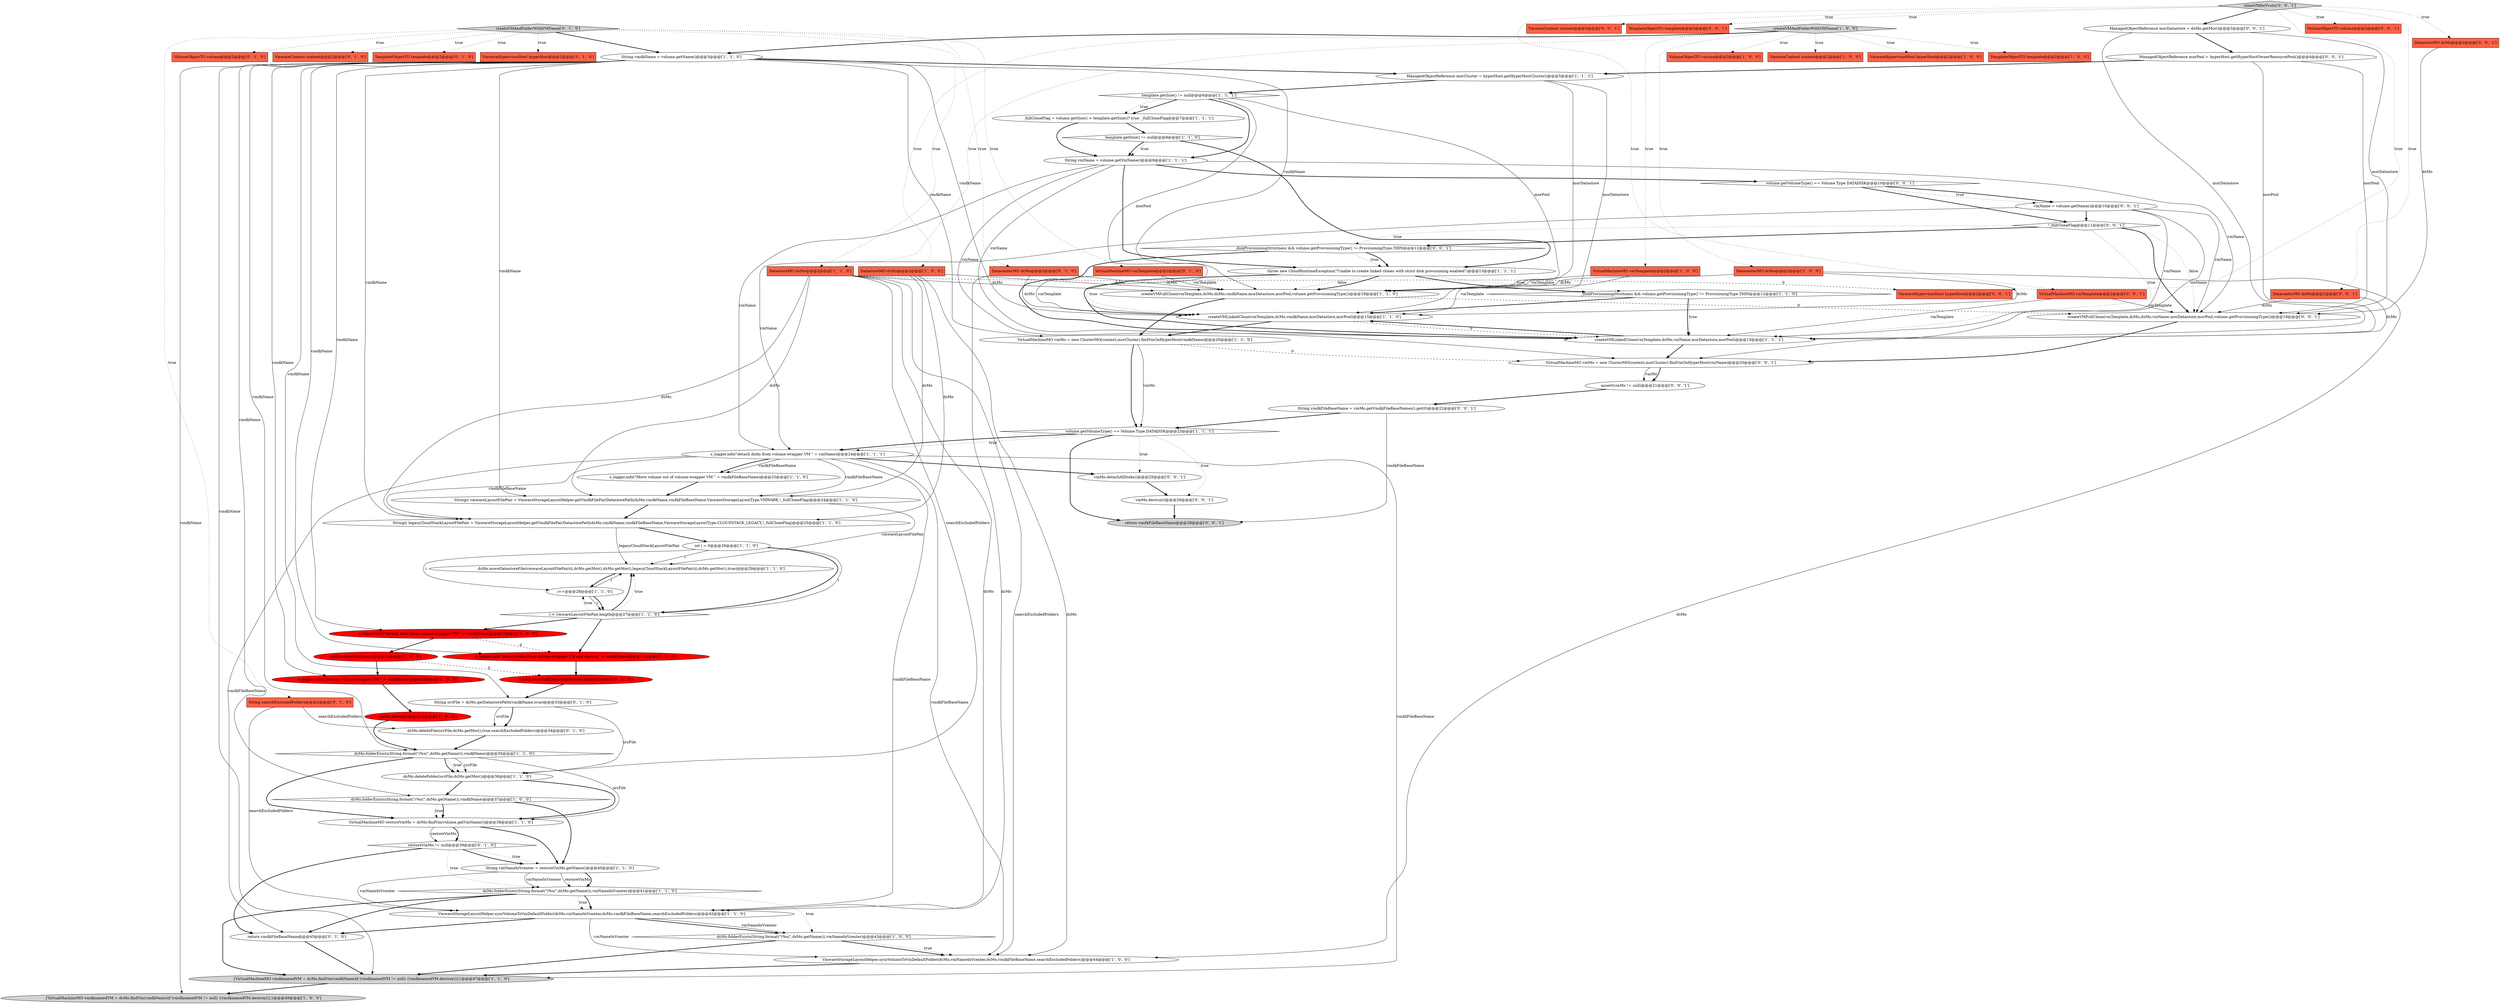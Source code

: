 digraph {
56 [style = filled, label = "VmwareContext context@@@2@@@['0', '1', '0']", fillcolor = tomato, shape = box image = "AAA0AAABBB2BBB"];
41 [style = filled, label = "i++@@@28@@@['1', '1', '0']", fillcolor = white, shape = ellipse image = "AAA0AAABBB1BBB"];
50 [style = filled, label = "vmMo.detachAllDisksAndDestroy()@@@32@@@['0', '1', '0']", fillcolor = red, shape = ellipse image = "AAA1AAABBB2BBB"];
7 [style = filled, label = "template.getSize() != null@@@6@@@['1', '1', '1']", fillcolor = white, shape = diamond image = "AAA0AAABBB1BBB"];
6 [style = filled, label = "createVMFullClone(vmTemplate,dcMo,dsMo,vmdkName,morDatastore,morPool,volume.getProvisioningType())@@@18@@@['1', '1', '0']", fillcolor = white, shape = ellipse image = "AAA0AAABBB1BBB"];
72 [style = filled, label = "vmMo.destroy()@@@26@@@['0', '0', '1']", fillcolor = white, shape = ellipse image = "AAA0AAABBB3BBB"];
14 [style = filled, label = "VirtualMachineMO vmMo = new ClusterMO(context,morCluster).findVmOnHyperHost(vmdkName)@@@20@@@['1', '1', '0']", fillcolor = white, shape = ellipse image = "AAA0AAABBB1BBB"];
31 [style = filled, label = "template.getSize() != null@@@8@@@['1', '1', '0']", fillcolor = white, shape = diamond image = "AAA0AAABBB1BBB"];
16 [style = filled, label = "createVMLinkedClone(vmTemplate,dcMo,vmdkName,morDatastore,morPool)@@@15@@@['1', '1', '0']", fillcolor = white, shape = ellipse image = "AAA0AAABBB1BBB"];
40 [style = filled, label = "dsMo.folderExists(String.format(\"(%s(\",dsMo.getName()),vmdkName)@@@35@@@['1', '1', '0']", fillcolor = white, shape = diamond image = "AAA0AAABBB1BBB"];
43 [style = filled, label = "createVMLinkedClone(vmTemplate,dcMo,vmName,morDatastore,morPool)@@@15@@@['1', '1', '1']", fillcolor = white, shape = ellipse image = "AAA0AAABBB1BBB"];
71 [style = filled, label = "ManagedObjectReference morDatastore = dsMo.getMor()@@@3@@@['0', '0', '1']", fillcolor = white, shape = ellipse image = "AAA0AAABBB3BBB"];
10 [style = filled, label = "_diskProvisioningStrictness && volume.getProvisioningType() != ProvisioningType.THIN@@@12@@@['1', '1', '0']", fillcolor = white, shape = diamond image = "AAA0AAABBB1BBB"];
47 [style = filled, label = "return vmdkFileBaseName@@@45@@@['0', '1', '0']", fillcolor = white, shape = ellipse image = "AAA0AAABBB2BBB"];
67 [style = filled, label = "return vmdkFileBaseName@@@28@@@['0', '0', '1']", fillcolor = lightgray, shape = ellipse image = "AAA0AAABBB3BBB"];
74 [style = filled, label = "VmwareContext context@@@2@@@['0', '0', '1']", fillcolor = tomato, shape = box image = "AAA0AAABBB3BBB"];
33 [style = filled, label = "dsMo.folderExists(String.format(\"(%s(\",dsMo.getName()),vmNameInVcenter)@@@43@@@['1', '0', '0']", fillcolor = white, shape = diamond image = "AAA0AAABBB1BBB"];
24 [style = filled, label = "volume.getVolumeType() == Volume.Type.DATADISK@@@23@@@['1', '1', '1']", fillcolor = white, shape = diamond image = "AAA0AAABBB1BBB"];
48 [style = filled, label = "TemplateObjectTO template@@@2@@@['0', '1', '0']", fillcolor = tomato, shape = box image = "AAA0AAABBB2BBB"];
25 [style = filled, label = "i < vmwareLayoutFilePair.length@@@27@@@['1', '1', '0']", fillcolor = white, shape = diamond image = "AAA0AAABBB1BBB"];
18 [style = filled, label = "String vmNameInVcenter = restoreVmMo.getName()@@@40@@@['1', '1', '0']", fillcolor = white, shape = ellipse image = "AAA0AAABBB1BBB"];
27 [style = filled, label = "dsMo.moveDatastoreFile(vmwareLayoutFilePair(i(,dcMo.getMor(),dsMo.getMor(),legacyCloudStackLayoutFilePair(i(,dcMo.getMor(),true)@@@29@@@['1', '1', '0']", fillcolor = white, shape = ellipse image = "AAA0AAABBB1BBB"];
29 [style = filled, label = "VmwareContext context@@@2@@@['1', '0', '0']", fillcolor = tomato, shape = box image = "AAA0AAABBB1BBB"];
38 [style = filled, label = "dsMo.deleteFolder(srcFile,dcMo.getMor())@@@36@@@['1', '1', '0']", fillcolor = white, shape = ellipse image = "AAA0AAABBB1BBB"];
45 [style = filled, label = "createVMAndFolderWithVMName['0', '1', '0']", fillcolor = lightgray, shape = diamond image = "AAA0AAABBB2BBB"];
32 [style = filled, label = "createVMAndFolderWithVMName['1', '0', '0']", fillcolor = lightgray, shape = diamond image = "AAA0AAABBB1BBB"];
59 [style = filled, label = "vmName = volume.getName()@@@10@@@['0', '0', '1']", fillcolor = white, shape = ellipse image = "AAA0AAABBB3BBB"];
17 [style = filled, label = "String(( vmwareLayoutFilePair = VmwareStorageLayoutHelper.getVmdkFilePairDatastorePath(dsMo,vmdkName,vmdkFileBaseName,VmwareStorageLayoutType.VMWARE,!_fullCloneFlag)@@@24@@@['1', '1', '0']", fillcolor = white, shape = ellipse image = "AAA0AAABBB1BBB"];
15 [style = filled, label = "VmwareStorageLayoutHelper.syncVolumeToVmDefaultFolder(dcMo,vmNameInVcenter,dsMo,vmdkFileBaseName,searchExcludedFolders)@@@44@@@['1', '0', '0']", fillcolor = white, shape = ellipse image = "AAA0AAABBB1BBB"];
69 [style = filled, label = "!_fullCloneFlag@@@11@@@['0', '0', '1']", fillcolor = white, shape = diamond image = "AAA0AAABBB3BBB"];
21 [style = filled, label = "VmwareHypervisorHost hyperHost@@@2@@@['1', '0', '0']", fillcolor = tomato, shape = box image = "AAA0AAABBB1BBB"];
77 [style = filled, label = "ManagedObjectReference morPool = hyperHost.getHyperHostOwnerResourcePool()@@@4@@@['0', '0', '1']", fillcolor = white, shape = ellipse image = "AAA0AAABBB3BBB"];
26 [style = filled, label = "s_logger.info(\"destroy volume-wrapper VM \" + vmdkName)@@@33@@@['1', '0', '0']", fillcolor = red, shape = ellipse image = "AAA1AAABBB1BBB"];
58 [style = filled, label = "restoreVmMo != null@@@39@@@['0', '1', '0']", fillcolor = white, shape = diamond image = "AAA0AAABBB2BBB"];
63 [style = filled, label = "TemplateObjectTO template@@@2@@@['0', '0', '1']", fillcolor = tomato, shape = box image = "AAA0AAABBB3BBB"];
28 [style = filled, label = "{VirtualMachineMO vmdknamedVM = dcMo.findVm(vmdkName)if (vmdknamedVM != null) {vmdknamedVM.destroy()}}@@@49@@@['1', '0', '0']", fillcolor = lightgray, shape = ellipse image = "AAA0AAABBB1BBB"];
4 [style = filled, label = "String vmdkName = volume.getName()@@@3@@@['1', '1', '0']", fillcolor = white, shape = ellipse image = "AAA0AAABBB1BBB"];
11 [style = filled, label = "VmwareStorageLayoutHelper.syncVolumeToVmDefaultFolder(dcMo,vmNameInVcenter,dsMo,vmdkFileBaseName,searchExcludedFolders)@@@42@@@['1', '1', '0']", fillcolor = white, shape = ellipse image = "AAA0AAABBB1BBB"];
0 [style = filled, label = "vmMo.detachAllDisks()@@@32@@@['1', '0', '0']", fillcolor = red, shape = ellipse image = "AAA1AAABBB1BBB"];
42 [style = filled, label = "DatastoreMO dsMo@@@2@@@['1', '1', '0']", fillcolor = tomato, shape = box image = "AAA0AAABBB1BBB"];
5 [style = filled, label = "s_logger.info(\"detach disks from volume-wrapper VM \" + vmdkName)@@@31@@@['1', '0', '0']", fillcolor = red, shape = ellipse image = "AAA1AAABBB1BBB"];
70 [style = filled, label = "vmMo.detachAllDisks()@@@25@@@['0', '0', '1']", fillcolor = white, shape = ellipse image = "AAA0AAABBB3BBB"];
78 [style = filled, label = "VmwareHypervisorHost hyperHost@@@2@@@['0', '0', '1']", fillcolor = tomato, shape = box image = "AAA0AAABBB3BBB"];
64 [style = filled, label = "VirtualMachineMO vmTemplate@@@2@@@['0', '0', '1']", fillcolor = tomato, shape = box image = "AAA0AAABBB3BBB"];
22 [style = filled, label = "dsMo.folderExists(String.format(\"(%s(\",dsMo.getName()),vmNameInVcenter)@@@41@@@['1', '1', '0']", fillcolor = white, shape = diamond image = "AAA0AAABBB1BBB"];
51 [style = filled, label = "DatacenterMO dcMo@@@2@@@['0', '1', '0']", fillcolor = tomato, shape = box image = "AAA0AAABBB2BBB"];
39 [style = filled, label = "DatacenterMO dcMo@@@2@@@['1', '0', '0']", fillcolor = tomato, shape = box image = "AAA0AAABBB1BBB"];
54 [style = filled, label = "s_logger.info(\"detach disks from volume-wrapper VM and destroy\" + vmdkName)@@@31@@@['0', '1', '0']", fillcolor = red, shape = ellipse image = "AAA1AAABBB2BBB"];
53 [style = filled, label = "VmwareHypervisorHost hyperHost@@@2@@@['0', '1', '0']", fillcolor = tomato, shape = box image = "AAA0AAABBB2BBB"];
55 [style = filled, label = "String srcFile = dsMo.getDatastorePath(vmdkName,true)@@@33@@@['0', '1', '0']", fillcolor = white, shape = ellipse image = "AAA0AAABBB2BBB"];
52 [style = filled, label = "VirtualMachineMO vmTemplate@@@2@@@['0', '1', '0']", fillcolor = tomato, shape = box image = "AAA0AAABBB2BBB"];
75 [style = filled, label = "_diskProvisioningStrictness && volume.getProvisioningType() != ProvisioningType.THIN@@@12@@@['0', '0', '1']", fillcolor = white, shape = diamond image = "AAA0AAABBB3BBB"];
49 [style = filled, label = "String searchExcludedFolders@@@2@@@['0', '1', '0']", fillcolor = tomato, shape = box image = "AAA0AAABBB2BBB"];
1 [style = filled, label = "{VirtualMachineMO vmdknamedVM = dcMo.findVm(vmdkName)if (vmdknamedVM != null) {vmdknamedVM.destroy()}}@@@47@@@['1', '1', '0']", fillcolor = lightgray, shape = ellipse image = "AAA0AAABBB1BBB"];
13 [style = filled, label = "vmMo.destroy()@@@34@@@['1', '0', '0']", fillcolor = red, shape = ellipse image = "AAA1AAABBB1BBB"];
62 [style = filled, label = "cloneVMforVvols['0', '0', '1']", fillcolor = lightgray, shape = diamond image = "AAA0AAABBB3BBB"];
35 [style = filled, label = "VirtualMachineMO restoreVmMo = dcMo.findVm(volume.getVmName())@@@38@@@['1', '1', '0']", fillcolor = white, shape = ellipse image = "AAA0AAABBB1BBB"];
20 [style = filled, label = "DatastoreMO dsMo@@@2@@@['1', '0', '0']", fillcolor = tomato, shape = box image = "AAA0AAABBB1BBB"];
23 [style = filled, label = "int i = 0@@@26@@@['1', '1', '0']", fillcolor = white, shape = ellipse image = "AAA0AAABBB1BBB"];
37 [style = filled, label = "_fullCloneFlag = volume.getSize() > template.getSize()? true: _fullCloneFlag@@@7@@@['1', '1', '1']", fillcolor = white, shape = ellipse image = "AAA0AAABBB1BBB"];
57 [style = filled, label = "VolumeObjectTO volume@@@2@@@['0', '1', '0']", fillcolor = tomato, shape = box image = "AAA0AAABBB2BBB"];
68 [style = filled, label = "DatacenterMO dcMo@@@2@@@['0', '0', '1']", fillcolor = tomato, shape = box image = "AAA0AAABBB3BBB"];
3 [style = filled, label = "dsMo.folderExists(String.format(\"(%s(\",dsMo.getName()),vmdkName)@@@37@@@['1', '0', '0']", fillcolor = white, shape = diamond image = "AAA0AAABBB1BBB"];
44 [style = filled, label = "String(( legacyCloudStackLayoutFilePair = VmwareStorageLayoutHelper.getVmdkFilePairDatastorePath(dsMo,vmdkName,vmdkFileBaseName,VmwareStorageLayoutType.CLOUDSTACK_LEGACY,!_fullCloneFlag)@@@25@@@['1', '1', '0']", fillcolor = white, shape = ellipse image = "AAA0AAABBB1BBB"];
66 [style = filled, label = "VolumeObjectTO volume@@@2@@@['0', '0', '1']", fillcolor = tomato, shape = box image = "AAA0AAABBB3BBB"];
19 [style = filled, label = "s_logger.info(\"Move volume out of volume-wrapper VM \" + vmdkFileBaseName)@@@23@@@['1', '1', '0']", fillcolor = white, shape = ellipse image = "AAA0AAABBB1BBB"];
8 [style = filled, label = "TemplateObjectTO template@@@2@@@['1', '0', '0']", fillcolor = tomato, shape = box image = "AAA0AAABBB1BBB"];
30 [style = filled, label = "VolumeObjectTO volume@@@2@@@['1', '0', '0']", fillcolor = tomato, shape = box image = "AAA0AAABBB1BBB"];
34 [style = filled, label = "throw new CloudRuntimeException(\"Unable to create linked clones with strict disk provisioning enabled\")@@@13@@@['1', '1', '1']", fillcolor = white, shape = ellipse image = "AAA0AAABBB1BBB"];
36 [style = filled, label = "s_logger.info(\"detach disks from volume-wrapper VM \" + vmName)@@@24@@@['1', '1', '1']", fillcolor = white, shape = ellipse image = "AAA0AAABBB1BBB"];
12 [style = filled, label = "String vmName = volume.getVmName()@@@9@@@['1', '1', '1']", fillcolor = white, shape = ellipse image = "AAA0AAABBB1BBB"];
73 [style = filled, label = "DatastoreMO dsMo@@@2@@@['0', '0', '1']", fillcolor = tomato, shape = box image = "AAA0AAABBB3BBB"];
2 [style = filled, label = "ManagedObjectReference morCluster = hyperHost.getHyperHostCluster()@@@5@@@['1', '1', '1']", fillcolor = white, shape = ellipse image = "AAA0AAABBB1BBB"];
46 [style = filled, label = "dsMo.deleteFile(srcFile,dcMo.getMor(),true,searchExcludedFolders)@@@34@@@['0', '1', '0']", fillcolor = white, shape = ellipse image = "AAA0AAABBB2BBB"];
61 [style = filled, label = "volume.getVolumeType() == Volume.Type.DATADISK@@@10@@@['0', '0', '1']", fillcolor = white, shape = diamond image = "AAA0AAABBB3BBB"];
79 [style = filled, label = "String vmdkFileBaseName = vmMo.getVmdkFileBaseNames().get(0)@@@22@@@['0', '0', '1']", fillcolor = white, shape = ellipse image = "AAA0AAABBB3BBB"];
76 [style = filled, label = "createVMFullClone(vmTemplate,dcMo,dsMo,vmName,morDatastore,morPool,volume.getProvisioningType())@@@18@@@['0', '0', '1']", fillcolor = white, shape = ellipse image = "AAA0AAABBB3BBB"];
60 [style = filled, label = "VirtualMachineMO vmMo = new ClusterMO(context,morCluster).findVmOnHyperHost(vmName)@@@20@@@['0', '0', '1']", fillcolor = white, shape = ellipse image = "AAA0AAABBB3BBB"];
9 [style = filled, label = "VirtualMachineMO vmTemplate@@@2@@@['1', '0', '0']", fillcolor = tomato, shape = box image = "AAA0AAABBB1BBB"];
65 [style = filled, label = "assert(vmMo != null)@@@21@@@['0', '0', '1']", fillcolor = white, shape = ellipse image = "AAA0AAABBB3BBB"];
62->73 [style = dotted, label="true"];
14->24 [style = bold, label=""];
36->47 [style = solid, label="vmdkFileBaseName"];
43->60 [style = bold, label=""];
69->76 [style = bold, label=""];
18->22 [style = solid, label="restoreVmMo"];
60->65 [style = solid, label="vmMo"];
79->67 [style = solid, label="vmdkFileBaseName"];
69->75 [style = dotted, label="true"];
75->34 [style = dotted, label="true"];
45->57 [style = dotted, label="true"];
6->76 [style = dashed, label="0"];
41->27 [style = solid, label="i"];
51->11 [style = solid, label="dcMo"];
23->27 [style = solid, label="i"];
55->38 [style = solid, label="srcFile"];
3->35 [style = dotted, label="true"];
58->18 [style = bold, label=""];
40->38 [style = bold, label=""];
61->59 [style = bold, label=""];
24->67 [style = bold, label=""];
36->17 [style = solid, label="vmdkFileBaseName"];
3->18 [style = bold, label=""];
3->35 [style = bold, label=""];
44->23 [style = bold, label=""];
52->6 [style = solid, label="vmTemplate"];
71->76 [style = solid, label="morDatastore"];
1->28 [style = bold, label=""];
2->6 [style = solid, label="morDatastore"];
4->16 [style = solid, label="vmdkName"];
18->22 [style = bold, label=""];
76->60 [style = bold, label=""];
32->8 [style = dotted, label="true"];
32->42 [style = dotted, label="true"];
5->0 [style = bold, label=""];
62->64 [style = dotted, label="true"];
37->31 [style = bold, label=""];
42->78 [style = dashed, label="0"];
50->55 [style = bold, label=""];
22->47 [style = bold, label=""];
32->30 [style = dotted, label="true"];
11->33 [style = bold, label=""];
45->42 [style = dotted, label="true"];
16->14 [style = bold, label=""];
60->65 [style = bold, label=""];
32->4 [style = bold, label=""];
17->44 [style = bold, label=""];
42->6 [style = solid, label="dsMo"];
7->6 [style = solid, label="morPool"];
36->1 [style = solid, label="vmdkFileBaseName"];
41->25 [style = solid, label="i"];
31->12 [style = dotted, label="true"];
58->22 [style = dotted, label="true"];
68->43 [style = solid, label="dcMo"];
69->43 [style = dotted, label="true"];
23->41 [style = solid, label="i"];
73->76 [style = solid, label="dsMo"];
9->16 [style = solid, label="vmTemplate"];
5->54 [style = dashed, label="0"];
23->25 [style = bold, label=""];
43->16 [style = bold, label=""];
12->43 [style = solid, label="vmName"];
62->74 [style = dotted, label="true"];
35->18 [style = bold, label=""];
24->72 [style = dotted, label="true"];
33->15 [style = bold, label=""];
4->14 [style = solid, label="vmdkName"];
34->6 [style = dotted, label="false"];
36->44 [style = solid, label="vmdkFileBaseName"];
10->43 [style = dotted, label="true"];
77->43 [style = solid, label="morPool"];
71->43 [style = solid, label="morDatastore"];
7->37 [style = bold, label=""];
45->52 [style = dotted, label="true"];
22->33 [style = dotted, label="true"];
13->40 [style = bold, label=""];
4->2 [style = bold, label=""];
39->16 [style = solid, label="dcMo"];
62->68 [style = dotted, label="true"];
9->6 [style = solid, label="vmTemplate"];
16->43 [style = dashed, label="0"];
26->13 [style = bold, label=""];
2->16 [style = solid, label="morDatastore"];
45->49 [style = dotted, label="true"];
25->27 [style = bold, label=""];
4->44 [style = solid, label="vmdkName"];
36->19 [style = solid, label="vmdkFileBaseName"];
17->27 [style = solid, label="vmwareLayoutFilePair"];
64->43 [style = solid, label="vmTemplate"];
49->46 [style = solid, label="searchExcludedFolders"];
59->60 [style = solid, label="vmName"];
45->48 [style = dotted, label="true"];
18->22 [style = solid, label="vmNameInVcenter"];
12->76 [style = solid, label="vmName"];
59->76 [style = solid, label="vmName"];
24->70 [style = dotted, label="true"];
42->17 [style = solid, label="dsMo"];
58->18 [style = dotted, label="true"];
4->3 [style = solid, label="vmdkName"];
46->40 [style = bold, label=""];
38->35 [style = bold, label=""];
0->50 [style = dashed, label="0"];
23->25 [style = solid, label="i"];
55->46 [style = solid, label="srcFile"];
22->11 [style = bold, label=""];
36->15 [style = solid, label="vmdkFileBaseName"];
39->15 [style = solid, label="dcMo"];
36->70 [style = bold, label=""];
47->1 [style = bold, label=""];
69->76 [style = dotted, label="false"];
40->35 [style = bold, label=""];
62->66 [style = dotted, label="true"];
4->54 [style = solid, label="vmdkName"];
10->43 [style = bold, label=""];
4->26 [style = solid, label="vmdkName"];
62->63 [style = dotted, label="true"];
20->17 [style = solid, label="dsMo"];
61->69 [style = bold, label=""];
34->10 [style = dotted, label="true"];
32->20 [style = dotted, label="true"];
65->79 [style = bold, label=""];
69->75 [style = bold, label=""];
40->38 [style = dotted, label="true"];
61->59 [style = dotted, label="true"];
19->17 [style = bold, label=""];
40->38 [style = solid, label="srcFile"];
79->24 [style = bold, label=""];
4->1 [style = solid, label="vmdkName"];
31->12 [style = bold, label=""];
38->3 [style = bold, label=""];
31->34 [style = bold, label=""];
37->12 [style = bold, label=""];
11->33 [style = solid, label="vmNameInVcenter"];
64->76 [style = solid, label="vmTemplate"];
10->16 [style = bold, label=""];
4->55 [style = solid, label="vmdkName"];
45->51 [style = dotted, label="true"];
35->58 [style = bold, label=""];
11->47 [style = bold, label=""];
44->27 [style = solid, label="legacyCloudStackLayoutFilePair"];
25->5 [style = bold, label=""];
70->72 [style = bold, label=""];
22->1 [style = bold, label=""];
59->69 [style = bold, label=""];
32->29 [style = dotted, label="true"];
4->6 [style = solid, label="vmdkName"];
34->43 [style = bold, label=""];
45->53 [style = dotted, label="true"];
24->36 [style = dotted, label="true"];
77->76 [style = solid, label="morPool"];
7->16 [style = solid, label="morPool"];
25->54 [style = bold, label=""];
12->36 [style = solid, label="vmName"];
36->19 [style = bold, label=""];
42->38 [style = solid, label="searchExcludedFolders"];
15->1 [style = bold, label=""];
51->6 [style = solid, label="dcMo"];
20->44 [style = solid, label="dsMo"];
42->15 [style = solid, label="searchExcludedFolders"];
68->76 [style = solid, label="dcMo"];
32->21 [style = dotted, label="true"];
0->26 [style = bold, label=""];
4->17 [style = solid, label="vmdkName"];
4->5 [style = solid, label="vmdkName"];
32->39 [style = dotted, label="true"];
7->12 [style = bold, label=""];
32->9 [style = dotted, label="true"];
52->16 [style = solid, label="vmTemplate"];
39->6 [style = solid, label="dcMo"];
12->60 [style = solid, label="vmName"];
59->36 [style = solid, label="vmName"];
59->43 [style = solid, label="vmName"];
20->6 [style = solid, label="dsMo"];
22->11 [style = dotted, label="true"];
14->24 [style = solid, label="vmMo"];
4->40 [style = solid, label="vmdkName"];
12->34 [style = bold, label=""];
33->1 [style = bold, label=""];
25->41 [style = dotted, label="true"];
34->10 [style = bold, label=""];
45->56 [style = dotted, label="true"];
42->11 [style = solid, label="dsMo"];
7->37 [style = dotted, label="true"];
11->15 [style = solid, label="vmNameInVcenter"];
4->28 [style = solid, label="vmdkName"];
49->11 [style = solid, label="searchExcludedFolders"];
18->11 [style = solid, label="vmNameInVcenter"];
6->14 [style = bold, label=""];
54->50 [style = bold, label=""];
45->4 [style = bold, label=""];
24->36 [style = bold, label=""];
77->2 [style = bold, label=""];
12->61 [style = bold, label=""];
14->60 [style = dashed, label="0"];
58->47 [style = bold, label=""];
62->71 [style = bold, label=""];
55->46 [style = bold, label=""];
71->77 [style = bold, label=""];
75->43 [style = bold, label=""];
40->35 [style = solid, label="srcFile"];
20->15 [style = solid, label="dsMo"];
36->11 [style = solid, label="vmdkFileBaseName"];
33->15 [style = dotted, label="true"];
34->6 [style = bold, label=""];
27->41 [style = bold, label=""];
72->67 [style = bold, label=""];
75->34 [style = bold, label=""];
51->16 [style = solid, label="dcMo"];
35->58 [style = solid, label="restoreVmMo"];
42->44 [style = solid, label="dsMo"];
41->25 [style = bold, label=""];
2->7 [style = bold, label=""];
34->16 [style = dotted, label="true"];
25->27 [style = dotted, label="true"];
62->78 [style = dotted, label="true"];
}
